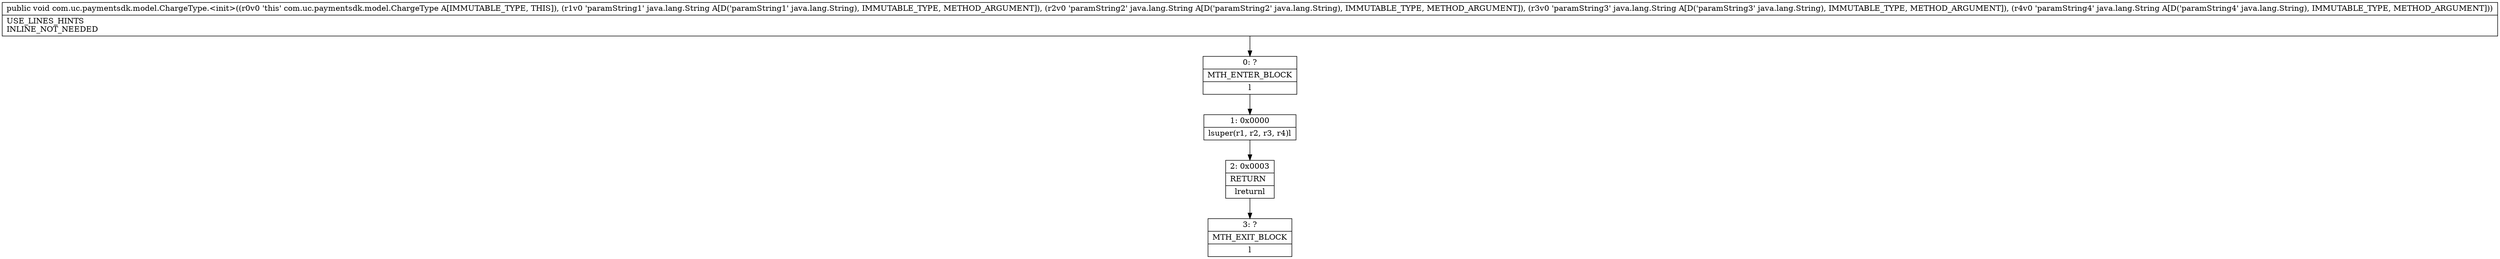 digraph "CFG forcom.uc.paymentsdk.model.ChargeType.\<init\>(Ljava\/lang\/String;Ljava\/lang\/String;Ljava\/lang\/String;Ljava\/lang\/String;)V" {
Node_0 [shape=record,label="{0\:\ ?|MTH_ENTER_BLOCK\l|l}"];
Node_1 [shape=record,label="{1\:\ 0x0000|lsuper(r1, r2, r3, r4)l}"];
Node_2 [shape=record,label="{2\:\ 0x0003|RETURN\l|lreturnl}"];
Node_3 [shape=record,label="{3\:\ ?|MTH_EXIT_BLOCK\l|l}"];
MethodNode[shape=record,label="{public void com.uc.paymentsdk.model.ChargeType.\<init\>((r0v0 'this' com.uc.paymentsdk.model.ChargeType A[IMMUTABLE_TYPE, THIS]), (r1v0 'paramString1' java.lang.String A[D('paramString1' java.lang.String), IMMUTABLE_TYPE, METHOD_ARGUMENT]), (r2v0 'paramString2' java.lang.String A[D('paramString2' java.lang.String), IMMUTABLE_TYPE, METHOD_ARGUMENT]), (r3v0 'paramString3' java.lang.String A[D('paramString3' java.lang.String), IMMUTABLE_TYPE, METHOD_ARGUMENT]), (r4v0 'paramString4' java.lang.String A[D('paramString4' java.lang.String), IMMUTABLE_TYPE, METHOD_ARGUMENT]))  | USE_LINES_HINTS\lINLINE_NOT_NEEDED\l}"];
MethodNode -> Node_0;
Node_0 -> Node_1;
Node_1 -> Node_2;
Node_2 -> Node_3;
}

